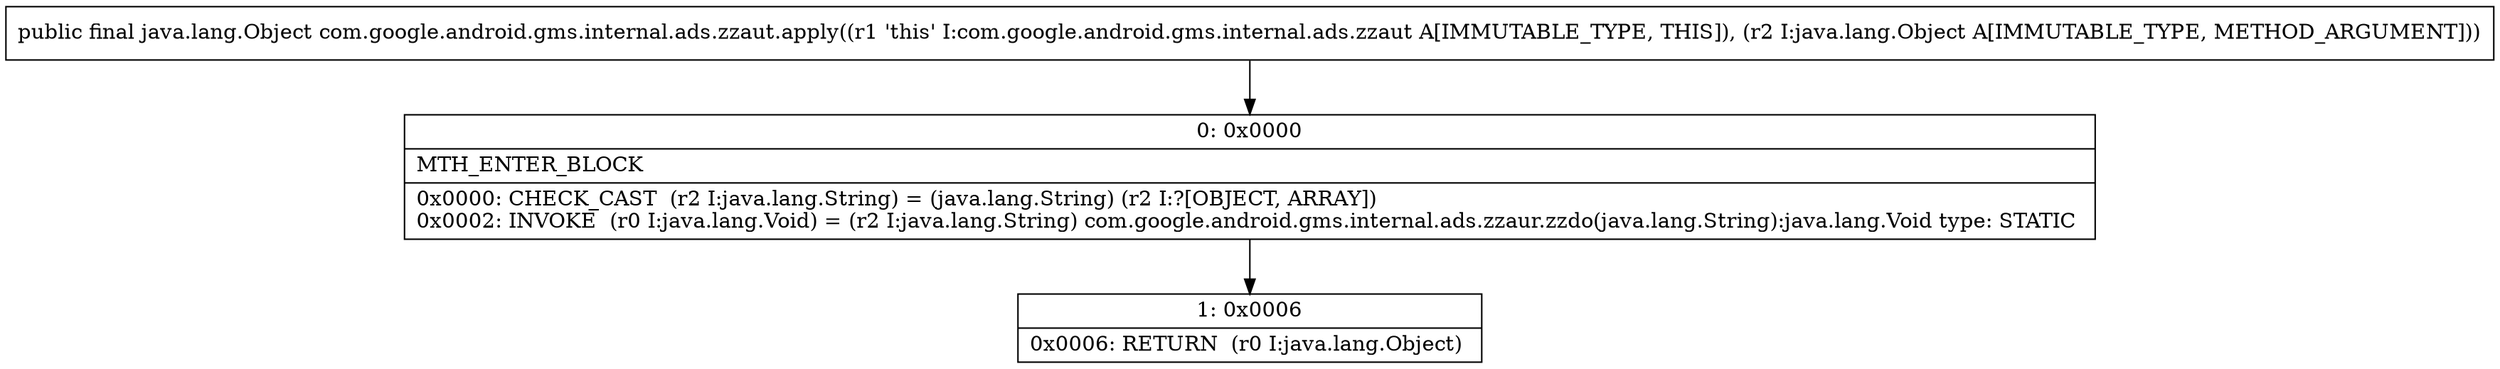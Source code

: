 digraph "CFG forcom.google.android.gms.internal.ads.zzaut.apply(Ljava\/lang\/Object;)Ljava\/lang\/Object;" {
Node_0 [shape=record,label="{0\:\ 0x0000|MTH_ENTER_BLOCK\l|0x0000: CHECK_CAST  (r2 I:java.lang.String) = (java.lang.String) (r2 I:?[OBJECT, ARRAY]) \l0x0002: INVOKE  (r0 I:java.lang.Void) = (r2 I:java.lang.String) com.google.android.gms.internal.ads.zzaur.zzdo(java.lang.String):java.lang.Void type: STATIC \l}"];
Node_1 [shape=record,label="{1\:\ 0x0006|0x0006: RETURN  (r0 I:java.lang.Object) \l}"];
MethodNode[shape=record,label="{public final java.lang.Object com.google.android.gms.internal.ads.zzaut.apply((r1 'this' I:com.google.android.gms.internal.ads.zzaut A[IMMUTABLE_TYPE, THIS]), (r2 I:java.lang.Object A[IMMUTABLE_TYPE, METHOD_ARGUMENT])) }"];
MethodNode -> Node_0;
Node_0 -> Node_1;
}

